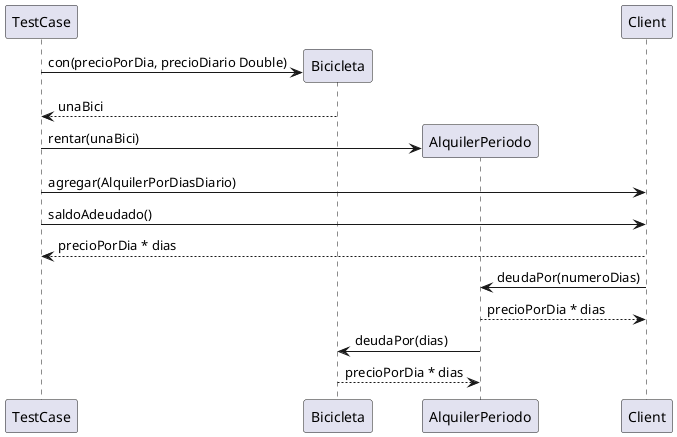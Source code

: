 @startuml

TestCase -> Bicicleta ** : con(precioPorDia, precioDiario Double)
return unaBici
TestCase -> AlquilerPeriodo ** : rentar(unaBici)

TestCase -> Client: agregar(AlquilerPorDiasDiario)

TestCase -> Client: saldoAdeudado()
return precioPorDia * dias

Client -> AlquilerPeriodo: deudaPor(numeroDias)
return precioPorDia * dias


AlquilerPeriodo -> Bicicleta: deudaPor(dias)
return precioPorDia * dias



@enduml 
